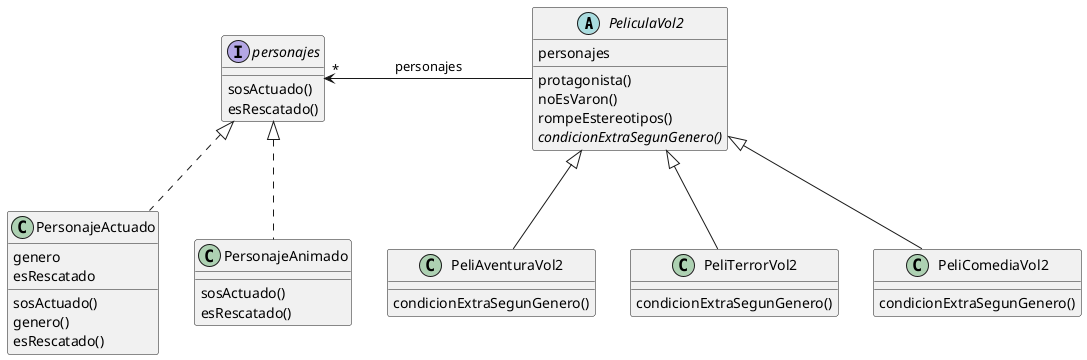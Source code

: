 @startuml diagrama

abstract Class PeliculaVol2 {
    personajes 

    protagonista()
    noEsVaron()
    rompeEstereotipos()
    {abstract} condicionExtraSegunGenero()
}

Class PeliAventuraVol2 extends PeliculaVol2 {
    condicionExtraSegunGenero()
}

Class PeliTerrorVol2 extends PeliculaVol2 {
    condicionExtraSegunGenero()
}

Class PeliComediaVol2 extends PeliculaVol2 {
    condicionExtraSegunGenero()
}

interface personajes {
    sosActuado()
    esRescatado()
}

Class PersonajeActuado {
    genero
    esRescatado

    sosActuado()
    genero()
    esRescatado()
}

Class PersonajeAnimado {
    sosActuado()
    esRescatado()
}

PeliculaVol2 -l-> "*" personajes : personajes
PersonajeActuado .u.|> personajes 
PersonajeAnimado .u.|> personajes

@enduml